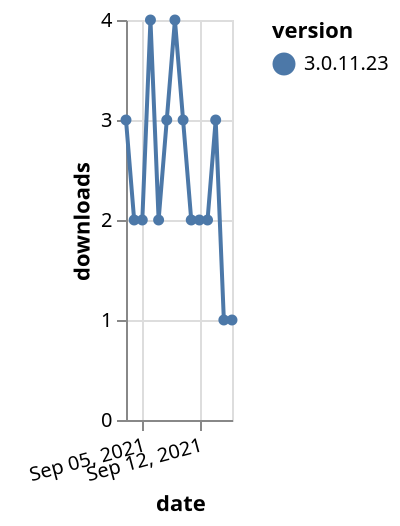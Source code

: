 {"$schema": "https://vega.github.io/schema/vega-lite/v5.json", "description": "A simple bar chart with embedded data.", "data": {"values": [{"date": "2021-09-03", "total": 3065, "delta": 3, "version": "3.0.11.23"}, {"date": "2021-09-04", "total": 3067, "delta": 2, "version": "3.0.11.23"}, {"date": "2021-09-05", "total": 3069, "delta": 2, "version": "3.0.11.23"}, {"date": "2021-09-06", "total": 3073, "delta": 4, "version": "3.0.11.23"}, {"date": "2021-09-07", "total": 3075, "delta": 2, "version": "3.0.11.23"}, {"date": "2021-09-08", "total": 3078, "delta": 3, "version": "3.0.11.23"}, {"date": "2021-09-09", "total": 3082, "delta": 4, "version": "3.0.11.23"}, {"date": "2021-09-10", "total": 3085, "delta": 3, "version": "3.0.11.23"}, {"date": "2021-09-11", "total": 3087, "delta": 2, "version": "3.0.11.23"}, {"date": "2021-09-12", "total": 3089, "delta": 2, "version": "3.0.11.23"}, {"date": "2021-09-13", "total": 3091, "delta": 2, "version": "3.0.11.23"}, {"date": "2021-09-14", "total": 3094, "delta": 3, "version": "3.0.11.23"}, {"date": "2021-09-15", "total": 3095, "delta": 1, "version": "3.0.11.23"}, {"date": "2021-09-16", "total": 3096, "delta": 1, "version": "3.0.11.23"}]}, "width": "container", "mark": {"type": "line", "point": {"filled": true}}, "encoding": {"x": {"field": "date", "type": "temporal", "timeUnit": "yearmonthdate", "title": "date", "axis": {"labelAngle": -15}}, "y": {"field": "delta", "type": "quantitative", "title": "downloads"}, "color": {"field": "version", "type": "nominal"}, "tooltip": {"field": "delta"}}}